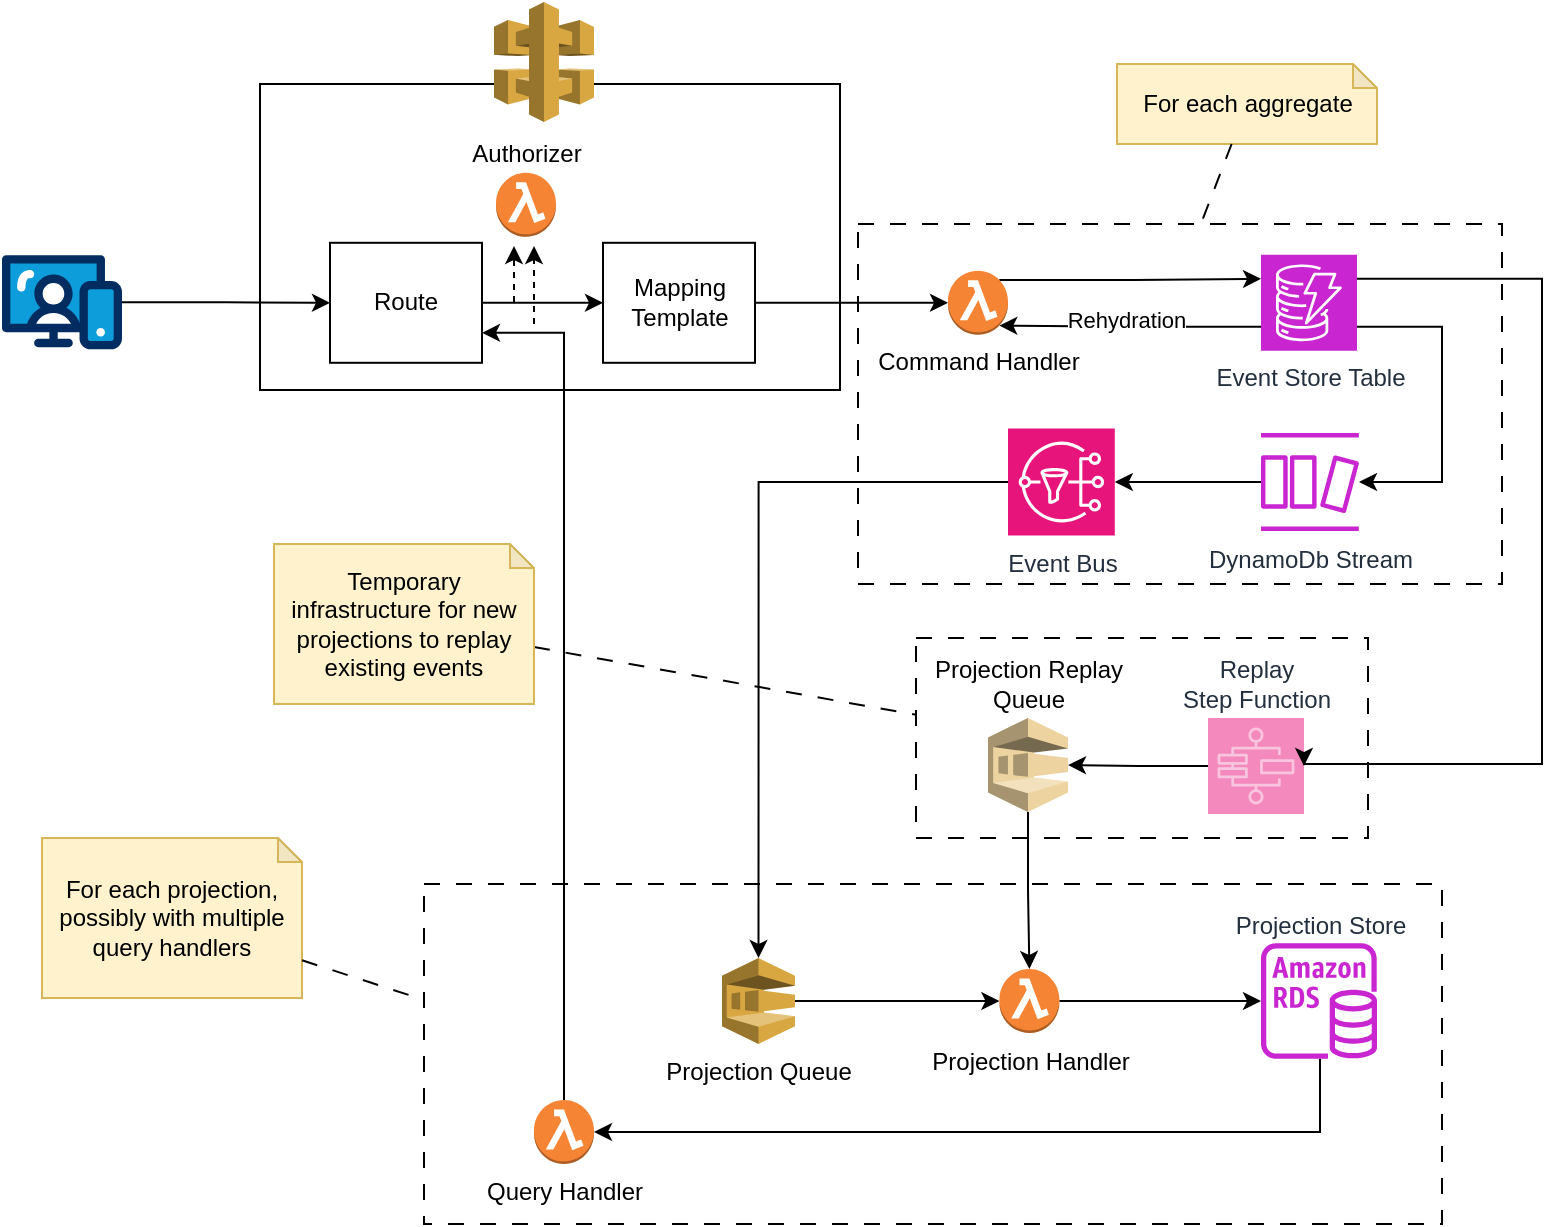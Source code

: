 <mxfile version="24.1.0" type="device">
  <diagram name="Page-1" id="IZArVk3bthfFl5n1hTx3">
    <mxGraphModel dx="1036" dy="1775" grid="1" gridSize="10" guides="1" tooltips="1" connect="1" arrows="1" fold="1" page="1" pageScale="1" pageWidth="827" pageHeight="1169" math="0" shadow="0">
      <root>
        <mxCell id="0" />
        <mxCell id="1" parent="0" />
        <mxCell id="n7JdorX-rEDpdq5E5ICj-8" value="" style="rounded=0;whiteSpace=wrap;html=1;dashed=1;dashPattern=8 8;" vertex="1" parent="1">
          <mxGeometry x="231" y="430" width="509" height="170" as="geometry" />
        </mxCell>
        <mxCell id="n7JdorX-rEDpdq5E5ICj-9" value="For each projection, possibly&amp;nbsp;with multiple query handlers" style="shape=note;whiteSpace=wrap;html=1;backgroundOutline=1;darkOpacity=0.05;size=12;fillColor=#fff2cc;strokeColor=#d6b656;" vertex="1" parent="1">
          <mxGeometry x="40" y="407" width="130" height="80" as="geometry" />
        </mxCell>
        <mxCell id="n7JdorX-rEDpdq5E5ICj-3" value="" style="rounded=0;whiteSpace=wrap;html=1;dashed=1;dashPattern=8 8;" vertex="1" parent="1">
          <mxGeometry x="448" y="100" width="322" height="180" as="geometry" />
        </mxCell>
        <mxCell id="pmRbA6UQI1MbucfsGj4L-7" value="" style="rounded=0;whiteSpace=wrap;html=1;" parent="1" vertex="1">
          <mxGeometry x="149" y="30" width="290" height="153" as="geometry" />
        </mxCell>
        <mxCell id="jeh4MoZEL8pX43xTBR2h-1" value="" style="outlineConnect=0;dashed=0;verticalLabelPosition=bottom;verticalAlign=top;align=center;html=1;shape=mxgraph.aws3.api_gateway;fillColor=#D9A741;gradientColor=none;" parent="1" vertex="1">
          <mxGeometry x="266" y="-11" width="50" height="60" as="geometry" />
        </mxCell>
        <mxCell id="jeh4MoZEL8pX43xTBR2h-3" style="edgeStyle=orthogonalEdgeStyle;rounded=0;orthogonalLoop=1;jettySize=auto;html=1;entryX=0;entryY=0.5;entryDx=0;entryDy=0;" parent="1" source="jeh4MoZEL8pX43xTBR2h-2" target="pmRbA6UQI1MbucfsGj4L-12" edge="1">
          <mxGeometry relative="1" as="geometry" />
        </mxCell>
        <mxCell id="jeh4MoZEL8pX43xTBR2h-2" value="" style="verticalLabelPosition=bottom;aspect=fixed;html=1;shape=mxgraph.salesforce.web;" parent="1" vertex="1">
          <mxGeometry x="20" y="115.4" width="60" height="47.4" as="geometry" />
        </mxCell>
        <mxCell id="pmRbA6UQI1MbucfsGj4L-8" style="edgeStyle=orthogonalEdgeStyle;rounded=0;orthogonalLoop=1;jettySize=auto;html=1;" parent="1" source="jeh4MoZEL8pX43xTBR2h-11" target="jeh4MoZEL8pX43xTBR2h-20" edge="1">
          <mxGeometry relative="1" as="geometry" />
        </mxCell>
        <mxCell id="jeh4MoZEL8pX43xTBR2h-11" value="Mapping Template" style="rounded=0;whiteSpace=wrap;html=1;" parent="1" vertex="1">
          <mxGeometry x="320.5" y="109.4" width="76" height="60" as="geometry" />
        </mxCell>
        <mxCell id="jeh4MoZEL8pX43xTBR2h-13" value="Authorizer" style="outlineConnect=0;dashed=0;verticalLabelPosition=top;verticalAlign=bottom;align=center;html=1;shape=mxgraph.aws3.lambda_function;fillColor=#F58534;gradientColor=none;labelPosition=center;" parent="1" vertex="1">
          <mxGeometry x="267" y="74.4" width="30" height="32" as="geometry" />
        </mxCell>
        <mxCell id="jeh4MoZEL8pX43xTBR2h-38" style="edgeStyle=orthogonalEdgeStyle;rounded=0;orthogonalLoop=1;jettySize=auto;html=1;startArrow=classic;startFill=1;endArrow=none;endFill=0;" parent="1" source="jeh4MoZEL8pX43xTBR2h-16" target="jeh4MoZEL8pX43xTBR2h-36" edge="1">
          <mxGeometry relative="1" as="geometry">
            <Array as="points">
              <mxPoint x="679" y="554" />
            </Array>
          </mxGeometry>
        </mxCell>
        <mxCell id="jeh4MoZEL8pX43xTBR2h-16" value="Query Handler" style="outlineConnect=0;dashed=0;verticalLabelPosition=bottom;verticalAlign=top;align=center;html=1;shape=mxgraph.aws3.lambda_function;fillColor=#F58534;gradientColor=none;labelPosition=center;" parent="1" vertex="1">
          <mxGeometry x="286" y="538" width="30" height="32" as="geometry" />
        </mxCell>
        <mxCell id="jeh4MoZEL8pX43xTBR2h-29" style="edgeStyle=orthogonalEdgeStyle;rounded=0;orthogonalLoop=1;jettySize=auto;html=1;exitX=1;exitY=0.75;exitDx=0;exitDy=0;exitPerimeter=0;" parent="1" source="jeh4MoZEL8pX43xTBR2h-19" target="jeh4MoZEL8pX43xTBR2h-28" edge="1">
          <mxGeometry relative="1" as="geometry">
            <Array as="points">
              <mxPoint x="740" y="151" />
              <mxPoint x="740" y="229" />
            </Array>
          </mxGeometry>
        </mxCell>
        <mxCell id="jeh4MoZEL8pX43xTBR2h-19" value="Event Store Table" style="sketch=0;points=[[0,0,0],[0.25,0,0],[0.5,0,0],[0.75,0,0],[1,0,0],[0,1,0],[0.25,1,0],[0.5,1,0],[0.75,1,0],[1,1,0],[0,0.25,0],[0,0.5,0],[0,0.75,0],[1,0.25,0],[1,0.5,0],[1,0.75,0]];outlineConnect=0;fontColor=#232F3E;fillColor=#C925D1;strokeColor=#ffffff;dashed=0;verticalLabelPosition=bottom;verticalAlign=top;align=center;html=1;fontSize=12;fontStyle=0;aspect=fixed;shape=mxgraph.aws4.resourceIcon;resIcon=mxgraph.aws4.dynamodb;" parent="1" vertex="1">
          <mxGeometry x="649.5" y="115.4" width="48" height="48" as="geometry" />
        </mxCell>
        <mxCell id="jeh4MoZEL8pX43xTBR2h-21" style="edgeStyle=orthogonalEdgeStyle;rounded=0;orthogonalLoop=1;jettySize=auto;html=1;entryX=0;entryY=0.25;entryDx=0;entryDy=0;entryPerimeter=0;exitX=0.855;exitY=0.145;exitDx=0;exitDy=0;exitPerimeter=0;" parent="1" source="jeh4MoZEL8pX43xTBR2h-20" target="jeh4MoZEL8pX43xTBR2h-19" edge="1">
          <mxGeometry relative="1" as="geometry" />
        </mxCell>
        <mxCell id="jeh4MoZEL8pX43xTBR2h-20" value="Command Handler" style="outlineConnect=0;dashed=0;verticalLabelPosition=bottom;verticalAlign=top;align=center;html=1;shape=mxgraph.aws3.lambda_function;fillColor=#F58534;gradientColor=none;labelPosition=center;" parent="1" vertex="1">
          <mxGeometry x="493" y="123.4" width="30" height="32" as="geometry" />
        </mxCell>
        <mxCell id="jeh4MoZEL8pX43xTBR2h-28" value="DynamoDb Stream" style="sketch=0;outlineConnect=0;fontColor=#232F3E;gradientColor=none;fillColor=#C925D1;strokeColor=none;dashed=0;verticalLabelPosition=bottom;verticalAlign=top;align=center;html=1;fontSize=12;fontStyle=0;aspect=fixed;pointerEvents=1;shape=mxgraph.aws4.dynamodb_stream;labelPosition=center;" parent="1" vertex="1">
          <mxGeometry x="649.5" y="204.5" width="49" height="49" as="geometry" />
        </mxCell>
        <mxCell id="jeh4MoZEL8pX43xTBR2h-31" value="Projection Queue" style="outlineConnect=0;dashed=0;verticalLabelPosition=bottom;verticalAlign=top;align=center;html=1;shape=mxgraph.aws3.sqs;fillColor=#D9A741;gradientColor=none;" parent="1" vertex="1">
          <mxGeometry x="380" y="467" width="36.5" height="43" as="geometry" />
        </mxCell>
        <mxCell id="jeh4MoZEL8pX43xTBR2h-37" style="edgeStyle=orthogonalEdgeStyle;rounded=0;orthogonalLoop=1;jettySize=auto;html=1;" parent="1" source="jeh4MoZEL8pX43xTBR2h-33" target="jeh4MoZEL8pX43xTBR2h-36" edge="1">
          <mxGeometry relative="1" as="geometry" />
        </mxCell>
        <mxCell id="jeh4MoZEL8pX43xTBR2h-33" value="Projection Handler" style="outlineConnect=0;dashed=0;verticalLabelPosition=bottom;verticalAlign=top;align=center;html=1;shape=mxgraph.aws3.lambda_function;fillColor=#F58534;gradientColor=none;labelPosition=center;" parent="1" vertex="1">
          <mxGeometry x="518.7" y="472.5" width="30" height="32" as="geometry" />
        </mxCell>
        <mxCell id="jeh4MoZEL8pX43xTBR2h-36" value="Projection Store" style="sketch=0;outlineConnect=0;fontColor=#232F3E;gradientColor=none;fillColor=#C925D1;strokeColor=none;dashed=0;verticalLabelPosition=top;verticalAlign=bottom;align=center;html=1;fontSize=12;fontStyle=0;aspect=fixed;pointerEvents=1;shape=mxgraph.aws4.rds_instance;labelPosition=center;" parent="1" vertex="1">
          <mxGeometry x="649.5" y="459.5" width="58" height="58" as="geometry" />
        </mxCell>
        <mxCell id="pmRbA6UQI1MbucfsGj4L-1" value="Event Bus" style="sketch=0;points=[[0,0,0],[0.25,0,0],[0.5,0,0],[0.75,0,0],[1,0,0],[0,1,0],[0.25,1,0],[0.5,1,0],[0.75,1,0],[1,1,0],[0,0.25,0],[0,0.5,0],[0,0.75,0],[1,0.25,0],[1,0.5,0],[1,0.75,0]];outlineConnect=0;fontColor=#232F3E;fillColor=#E7157B;strokeColor=#ffffff;dashed=0;verticalLabelPosition=bottom;verticalAlign=top;align=center;html=1;fontSize=12;fontStyle=0;aspect=fixed;shape=mxgraph.aws4.resourceIcon;resIcon=mxgraph.aws4.sns;" parent="1" vertex="1">
          <mxGeometry x="523.0" y="202.3" width="53.4" height="53.4" as="geometry" />
        </mxCell>
        <mxCell id="pmRbA6UQI1MbucfsGj4L-3" style="edgeStyle=orthogonalEdgeStyle;rounded=0;orthogonalLoop=1;jettySize=auto;html=1;entryX=1;entryY=0.5;entryDx=0;entryDy=0;entryPerimeter=0;" parent="1" source="jeh4MoZEL8pX43xTBR2h-28" target="pmRbA6UQI1MbucfsGj4L-1" edge="1">
          <mxGeometry relative="1" as="geometry" />
        </mxCell>
        <mxCell id="pmRbA6UQI1MbucfsGj4L-13" style="edgeStyle=orthogonalEdgeStyle;rounded=0;orthogonalLoop=1;jettySize=auto;html=1;" parent="1" source="pmRbA6UQI1MbucfsGj4L-12" target="jeh4MoZEL8pX43xTBR2h-11" edge="1">
          <mxGeometry relative="1" as="geometry" />
        </mxCell>
        <mxCell id="pmRbA6UQI1MbucfsGj4L-14" style="edgeStyle=orthogonalEdgeStyle;rounded=0;orthogonalLoop=1;jettySize=auto;html=1;exitX=1;exitY=0.75;exitDx=0;exitDy=0;entryX=0.5;entryY=0;entryDx=0;entryDy=0;entryPerimeter=0;startArrow=classic;startFill=1;endArrow=none;endFill=0;" parent="1" source="pmRbA6UQI1MbucfsGj4L-12" target="jeh4MoZEL8pX43xTBR2h-16" edge="1">
          <mxGeometry relative="1" as="geometry">
            <mxPoint x="300" y="210" as="targetPoint" />
          </mxGeometry>
        </mxCell>
        <mxCell id="pmRbA6UQI1MbucfsGj4L-12" value="Route" style="rounded=0;whiteSpace=wrap;html=1;" parent="1" vertex="1">
          <mxGeometry x="184" y="109.4" width="76" height="60" as="geometry" />
        </mxCell>
        <mxCell id="pmRbA6UQI1MbucfsGj4L-15" value="" style="endArrow=classic;html=1;rounded=0;entryX=0.5;entryY=1;entryDx=0;entryDy=0;entryPerimeter=0;dashed=1;" parent="1" edge="1">
          <mxGeometry width="50" height="50" relative="1" as="geometry">
            <mxPoint x="286" y="150" as="sourcePoint" />
            <mxPoint x="286" y="111" as="targetPoint" />
          </mxGeometry>
        </mxCell>
        <mxCell id="pmRbA6UQI1MbucfsGj4L-16" value="" style="endArrow=classic;html=1;rounded=0;dashed=1;" parent="1" edge="1">
          <mxGeometry width="50" height="50" relative="1" as="geometry">
            <mxPoint x="276" y="139" as="sourcePoint" />
            <mxPoint x="276" y="111" as="targetPoint" />
          </mxGeometry>
        </mxCell>
        <mxCell id="hGsWU7hip5WxAQi82xJ5-1" value="" style="rounded=0;whiteSpace=wrap;html=1;dashed=1;dashPattern=8 8;" parent="1" vertex="1">
          <mxGeometry x="477" y="307" width="226" height="100" as="geometry" />
        </mxCell>
        <mxCell id="hGsWU7hip5WxAQi82xJ5-3" value="Projection Replay&lt;div&gt;Queue&lt;/div&gt;" style="outlineConnect=0;dashed=0;verticalLabelPosition=top;verticalAlign=bottom;align=center;html=1;shape=mxgraph.aws3.sqs;fillColor=#D9A741;gradientColor=none;opacity=50;labelPosition=center;" parent="1" vertex="1">
          <mxGeometry x="513" y="347" width="40" height="47" as="geometry" />
        </mxCell>
        <mxCell id="hGsWU7hip5WxAQi82xJ5-9" style="edgeStyle=orthogonalEdgeStyle;rounded=0;orthogonalLoop=1;jettySize=auto;html=1;" parent="1" source="hGsWU7hip5WxAQi82xJ5-5" target="hGsWU7hip5WxAQi82xJ5-3" edge="1">
          <mxGeometry relative="1" as="geometry" />
        </mxCell>
        <mxCell id="hGsWU7hip5WxAQi82xJ5-5" value="Replay&lt;div&gt;Step Function&lt;/div&gt;" style="sketch=0;points=[[0,0,0],[0.25,0,0],[0.5,0,0],[0.75,0,0],[1,0,0],[0,1,0],[0.25,1,0],[0.5,1,0],[0.75,1,0],[1,1,0],[0,0.25,0],[0,0.5,0],[0,0.75,0],[1,0.25,0],[1,0.5,0],[1,0.75,0]];outlineConnect=0;fontColor=#232F3E;fillColor=#E7157B;strokeColor=#ffffff;dashed=0;verticalLabelPosition=top;verticalAlign=bottom;align=center;html=1;fontSize=12;fontStyle=0;aspect=fixed;shape=mxgraph.aws4.resourceIcon;resIcon=mxgraph.aws4.step_functions;opacity=50;labelPosition=center;" parent="1" vertex="1">
          <mxGeometry x="623" y="347" width="48" height="48" as="geometry" />
        </mxCell>
        <mxCell id="hGsWU7hip5WxAQi82xJ5-7" style="rounded=0;orthogonalLoop=1;jettySize=auto;html=1;dashed=1;endArrow=none;endFill=0;dashPattern=8 8;entryX=0;entryY=0.384;entryDx=0;entryDy=0;entryPerimeter=0;" parent="1" source="hGsWU7hip5WxAQi82xJ5-8" target="hGsWU7hip5WxAQi82xJ5-1" edge="1">
          <mxGeometry relative="1" as="geometry">
            <mxPoint x="125.5" y="223.5" as="targetPoint" />
          </mxGeometry>
        </mxCell>
        <mxCell id="hGsWU7hip5WxAQi82xJ5-8" value="Temporary infrastructure for new projections to replay existing events" style="shape=note;whiteSpace=wrap;html=1;backgroundOutline=1;darkOpacity=0.05;size=12;fillColor=#fff2cc;strokeColor=#d6b656;" parent="1" vertex="1">
          <mxGeometry x="156" y="260" width="130" height="80" as="geometry" />
        </mxCell>
        <mxCell id="hGsWU7hip5WxAQi82xJ5-11" style="edgeStyle=orthogonalEdgeStyle;rounded=0;orthogonalLoop=1;jettySize=auto;html=1;exitX=1;exitY=0.25;exitDx=0;exitDy=0;exitPerimeter=0;entryX=1;entryY=0.5;entryDx=0;entryDy=0;entryPerimeter=0;" parent="1" source="jeh4MoZEL8pX43xTBR2h-19" target="hGsWU7hip5WxAQi82xJ5-5" edge="1">
          <mxGeometry relative="1" as="geometry">
            <Array as="points">
              <mxPoint x="790" y="127" />
              <mxPoint x="790" y="370" />
            </Array>
          </mxGeometry>
        </mxCell>
        <mxCell id="hGsWU7hip5WxAQi82xJ5-12" style="edgeStyle=orthogonalEdgeStyle;rounded=0;orthogonalLoop=1;jettySize=auto;html=1;entryX=0.5;entryY=0;entryDx=0;entryDy=0;entryPerimeter=0;" parent="1" source="hGsWU7hip5WxAQi82xJ5-3" target="jeh4MoZEL8pX43xTBR2h-33" edge="1">
          <mxGeometry relative="1" as="geometry" />
        </mxCell>
        <mxCell id="n7JdorX-rEDpdq5E5ICj-1" style="edgeStyle=orthogonalEdgeStyle;rounded=0;orthogonalLoop=1;jettySize=auto;html=1;entryX=0.855;entryY=0.855;entryDx=0;entryDy=0;entryPerimeter=0;exitX=0;exitY=0.75;exitDx=0;exitDy=0;exitPerimeter=0;" edge="1" parent="1" source="jeh4MoZEL8pX43xTBR2h-19" target="jeh4MoZEL8pX43xTBR2h-20">
          <mxGeometry relative="1" as="geometry" />
        </mxCell>
        <mxCell id="n7JdorX-rEDpdq5E5ICj-2" value="Rehydration" style="edgeLabel;html=1;align=center;verticalAlign=middle;resizable=0;points=[];" vertex="1" connectable="0" parent="n7JdorX-rEDpdq5E5ICj-1">
          <mxGeometry x="0.027" y="-3" relative="1" as="geometry">
            <mxPoint x="-1" as="offset" />
          </mxGeometry>
        </mxCell>
        <mxCell id="n7JdorX-rEDpdq5E5ICj-4" value="For each aggregate" style="shape=note;whiteSpace=wrap;html=1;backgroundOutline=1;darkOpacity=0.05;size=12;fillColor=#fff2cc;strokeColor=#d6b656;" vertex="1" parent="1">
          <mxGeometry x="577.5" y="20" width="130" height="40" as="geometry" />
        </mxCell>
        <mxCell id="n7JdorX-rEDpdq5E5ICj-5" style="rounded=0;orthogonalLoop=1;jettySize=auto;html=1;entryX=0.532;entryY=0.002;entryDx=0;entryDy=0;entryPerimeter=0;dashed=1;dashPattern=8 8;endArrow=none;endFill=0;" edge="1" parent="1" source="n7JdorX-rEDpdq5E5ICj-4" target="n7JdorX-rEDpdq5E5ICj-3">
          <mxGeometry relative="1" as="geometry" />
        </mxCell>
        <mxCell id="n7JdorX-rEDpdq5E5ICj-6" style="edgeStyle=orthogonalEdgeStyle;rounded=0;orthogonalLoop=1;jettySize=auto;html=1;entryX=0.5;entryY=0;entryDx=0;entryDy=0;entryPerimeter=0;" edge="1" parent="1" source="pmRbA6UQI1MbucfsGj4L-1" target="jeh4MoZEL8pX43xTBR2h-31">
          <mxGeometry relative="1" as="geometry" />
        </mxCell>
        <mxCell id="n7JdorX-rEDpdq5E5ICj-7" style="edgeStyle=orthogonalEdgeStyle;rounded=0;orthogonalLoop=1;jettySize=auto;html=1;entryX=0;entryY=0.5;entryDx=0;entryDy=0;entryPerimeter=0;" edge="1" parent="1" source="jeh4MoZEL8pX43xTBR2h-31" target="jeh4MoZEL8pX43xTBR2h-33">
          <mxGeometry relative="1" as="geometry" />
        </mxCell>
        <mxCell id="n7JdorX-rEDpdq5E5ICj-10" style="rounded=0;orthogonalLoop=1;jettySize=auto;html=1;entryX=-0.003;entryY=0.338;entryDx=0;entryDy=0;entryPerimeter=0;dashed=1;dashPattern=8 8;endArrow=none;endFill=0;" edge="1" parent="1" source="n7JdorX-rEDpdq5E5ICj-9" target="n7JdorX-rEDpdq5E5ICj-8">
          <mxGeometry relative="1" as="geometry" />
        </mxCell>
      </root>
    </mxGraphModel>
  </diagram>
</mxfile>
